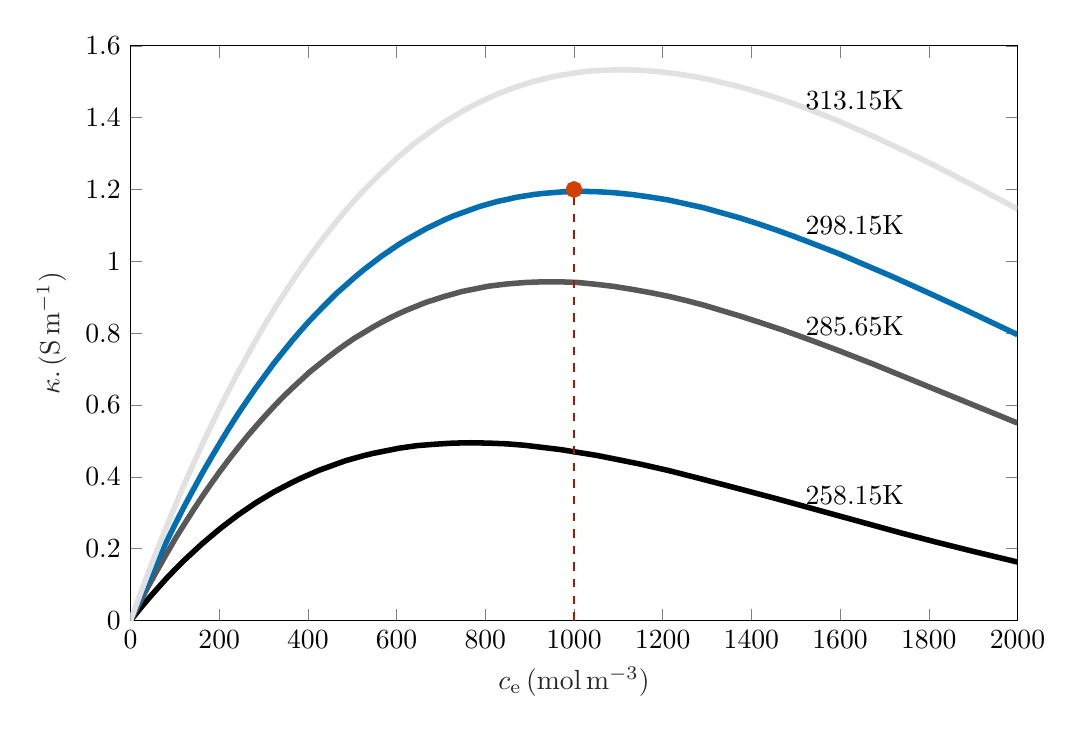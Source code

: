 % This file was created by matlab2tikz.
%
\definecolor{mycolor1}{rgb}{0.346,0.346,0.346}%
\definecolor{mycolor2}{rgb}{0.0,0.431,0.686}%
\definecolor{mycolor3}{rgb}{0.884,0.884,0.884}%
\definecolor{mycolor4}{rgb}{0.647,0.098,0.0}%
\definecolor{mycolor5}{rgb}{0.824,0.251,0.0}%
%
\begin{tikzpicture}

\begin{axis}[%
width=112.649mm,
height=72.996mm,
at={(0mm,0mm)},
scale only axis,
xmin=0,
xmax=2000,
xlabel style={font=\color{white!15!black}},
xlabel={$c_\mathrm{e}\, (\mathrm{mol}\, \mathrm{m}^{-3})$},
ymin=0,
ymax=1.6,
ylabel style={font=\color{white!15!black}},
ylabel={$\kappa.\, (\mathrm{S}\, \mathrm{m}^{-1})$},
axis background/.style={fill=white},
scaled ticks=false,,
xticklabel style={/pgf/number format/1000 sep=, /pgf/number format/precision=0,/pgf/number format/fixed,/pgf/number format/fixed zerofill,},
]
\addplot [color=black, line width=2.0pt, forget plot]
  table[row sep=crcr]{%
0	0\\
20.202	0.031\\
40.404	0.061\\
60.606	0.089\\
80.808	0.117\\
101.01	0.143\\
121.212	0.168\\
141.414	0.191\\
161.616	0.214\\
181.818	0.235\\
202.02	0.256\\
222.222	0.275\\
242.424	0.294\\
262.626	0.311\\
282.828	0.328\\
303.03	0.343\\
323.232	0.358\\
343.434	0.371\\
363.636	0.384\\
383.838	0.396\\
404.04	0.407\\
424.242	0.418\\
444.444	0.427\\
464.646	0.436\\
484.848	0.445\\
505.051	0.452\\
525.253	0.459\\
545.455	0.465\\
565.657	0.47\\
606.061	0.48\\
646.465	0.487\\
686.869	0.491\\
727.273	0.494\\
767.677	0.495\\
808.081	0.494\\
848.485	0.492\\
888.889	0.488\\
929.293	0.482\\
969.697	0.476\\
1010.1	0.468\\
1050.51	0.46\\
1090.91	0.45\\
1151.52	0.435\\
1212.12	0.418\\
1272.73	0.399\\
1353.54	0.373\\
1454.55	0.34\\
1737.37	0.244\\
1818.18	0.218\\
1898.99	0.193\\
1979.8	0.169\\
2000	0.163\\
};
\addplot [color=mycolor1, line width=2.0pt, forget plot]
  table[row sep=crcr]{%
0	0\\
20.202	0.049\\
40.404	0.096\\
60.606	0.141\\
80.808	0.185\\
101.01	0.228\\
121.212	0.268\\
141.414	0.307\\
161.616	0.345\\
181.818	0.381\\
202.02	0.416\\
222.222	0.449\\
242.424	0.481\\
262.626	0.512\\
282.828	0.541\\
303.03	0.569\\
323.232	0.596\\
343.434	0.622\\
363.636	0.646\\
383.838	0.669\\
404.04	0.692\\
424.242	0.712\\
444.444	0.732\\
464.646	0.751\\
484.848	0.769\\
505.051	0.786\\
525.253	0.801\\
545.455	0.816\\
565.657	0.83\\
585.859	0.843\\
606.061	0.855\\
626.263	0.866\\
646.465	0.876\\
666.667	0.886\\
686.869	0.894\\
707.071	0.902\\
727.273	0.909\\
747.475	0.916\\
767.677	0.921\\
787.879	0.926\\
808.081	0.931\\
828.283	0.934\\
848.485	0.937\\
888.889	0.941\\
929.293	0.943\\
969.697	0.943\\
1010.1	0.941\\
1050.51	0.936\\
1090.91	0.93\\
1131.31	0.922\\
1171.72	0.913\\
1212.12	0.903\\
1252.53	0.891\\
1292.93	0.878\\
1333.33	0.863\\
1373.74	0.848\\
1414.14	0.832\\
1474.75	0.807\\
1535.35	0.78\\
1595.96	0.752\\
1676.77	0.713\\
1777.78	0.662\\
2000	0.55\\
};
\addplot [color=mycolor2, line width=2.0pt, forget plot]
  table[row sep=crcr]{%
0	0\\
20.202	0.057\\
40.404	0.113\\
60.606	0.167\\
80.808	0.219\\
101.01	0.269\\
121.212	0.318\\
141.414	0.364\\
161.616	0.41\\
181.818	0.453\\
202.02	0.495\\
222.222	0.536\\
242.424	0.575\\
262.626	0.612\\
282.828	0.648\\
303.03	0.682\\
323.232	0.716\\
343.434	0.747\\
363.636	0.778\\
383.838	0.807\\
404.04	0.835\\
424.242	0.861\\
444.444	0.886\\
464.646	0.911\\
484.848	0.933\\
505.051	0.955\\
525.253	0.976\\
545.455	0.995\\
565.657	1.014\\
585.859	1.031\\
606.061	1.048\\
626.263	1.063\\
646.465	1.077\\
666.667	1.091\\
686.869	1.103\\
707.071	1.115\\
727.273	1.126\\
747.475	1.135\\
767.677	1.144\\
787.879	1.153\\
808.081	1.16\\
828.283	1.167\\
848.485	1.172\\
868.687	1.178\\
888.889	1.182\\
909.091	1.186\\
929.293	1.189\\
949.495	1.191\\
969.697	1.193\\
1010.1	1.195\\
1050.51	1.194\\
1090.91	1.191\\
1131.31	1.186\\
1171.72	1.179\\
1212.12	1.171\\
1252.53	1.16\\
1292.93	1.149\\
1333.33	1.135\\
1373.74	1.121\\
1414.14	1.105\\
1454.55	1.088\\
1494.95	1.07\\
1535.35	1.051\\
1595.96	1.022\\
1656.57	0.99\\
1717.17	0.958\\
1797.98	0.913\\
1878.79	0.867\\
2000	0.796\\
};
\addplot [color=mycolor3, line width=2.0pt, forget plot]
  table[row sep=crcr]{%
0	0\\
20.202	0.068\\
40.404	0.134\\
60.606	0.198\\
80.808	0.26\\
101.01	0.32\\
121.212	0.379\\
141.414	0.435\\
161.616	0.49\\
181.818	0.542\\
202.02	0.594\\
222.222	0.643\\
242.424	0.69\\
262.626	0.736\\
282.828	0.781\\
303.03	0.824\\
323.232	0.865\\
343.434	0.904\\
363.636	0.942\\
383.838	0.979\\
404.04	1.014\\
424.242	1.048\\
444.444	1.08\\
464.646	1.111\\
484.848	1.141\\
505.051	1.17\\
525.253	1.197\\
545.455	1.222\\
565.657	1.247\\
585.859	1.27\\
606.061	1.293\\
626.263	1.314\\
646.465	1.334\\
666.667	1.352\\
686.869	1.37\\
707.071	1.387\\
727.273	1.402\\
747.475	1.417\\
767.677	1.431\\
787.879	1.443\\
808.081	1.455\\
828.283	1.466\\
848.485	1.476\\
868.687	1.485\\
888.889	1.493\\
909.091	1.501\\
929.293	1.507\\
949.495	1.513\\
969.697	1.518\\
989.899	1.522\\
1010.1	1.526\\
1030.3	1.529\\
1050.51	1.531\\
1070.71	1.532\\
1090.91	1.533\\
1111.11	1.533\\
1151.52	1.532\\
1191.92	1.528\\
1232.32	1.522\\
1272.73	1.514\\
1313.13	1.504\\
1353.54	1.492\\
1393.94	1.479\\
1434.34	1.464\\
1474.75	1.448\\
1515.15	1.43\\
1555.56	1.411\\
1595.96	1.391\\
1636.36	1.369\\
1676.77	1.347\\
1737.37	1.312\\
1797.98	1.276\\
1858.59	1.238\\
1919.19	1.199\\
2000	1.146\\
};
\node[right, align=left]
at (axis cs:1500,0.35) {258.15K};
\node[right, align=left]
at (axis cs:1500,0.82) {285.65K};
\node[right, align=left]
at (axis cs:1500,1.1) {298.15K};
\node[right, align=left]
at (axis cs:1500,1.45) {313.15K};
\addplot [color=mycolor4, dashed, forget plot]
  table[row sep=crcr]{%
1000	0\\
1000	1.19\\
};
\addplot [color=mycolor4, line width=2.0pt, mark=*, mark options={solid, fill=mycolor5, draw=mycolor5}, forget plot]
  table[row sep=crcr]{%
1000	1.2\\
};
\end{axis}
\end{tikzpicture}%
